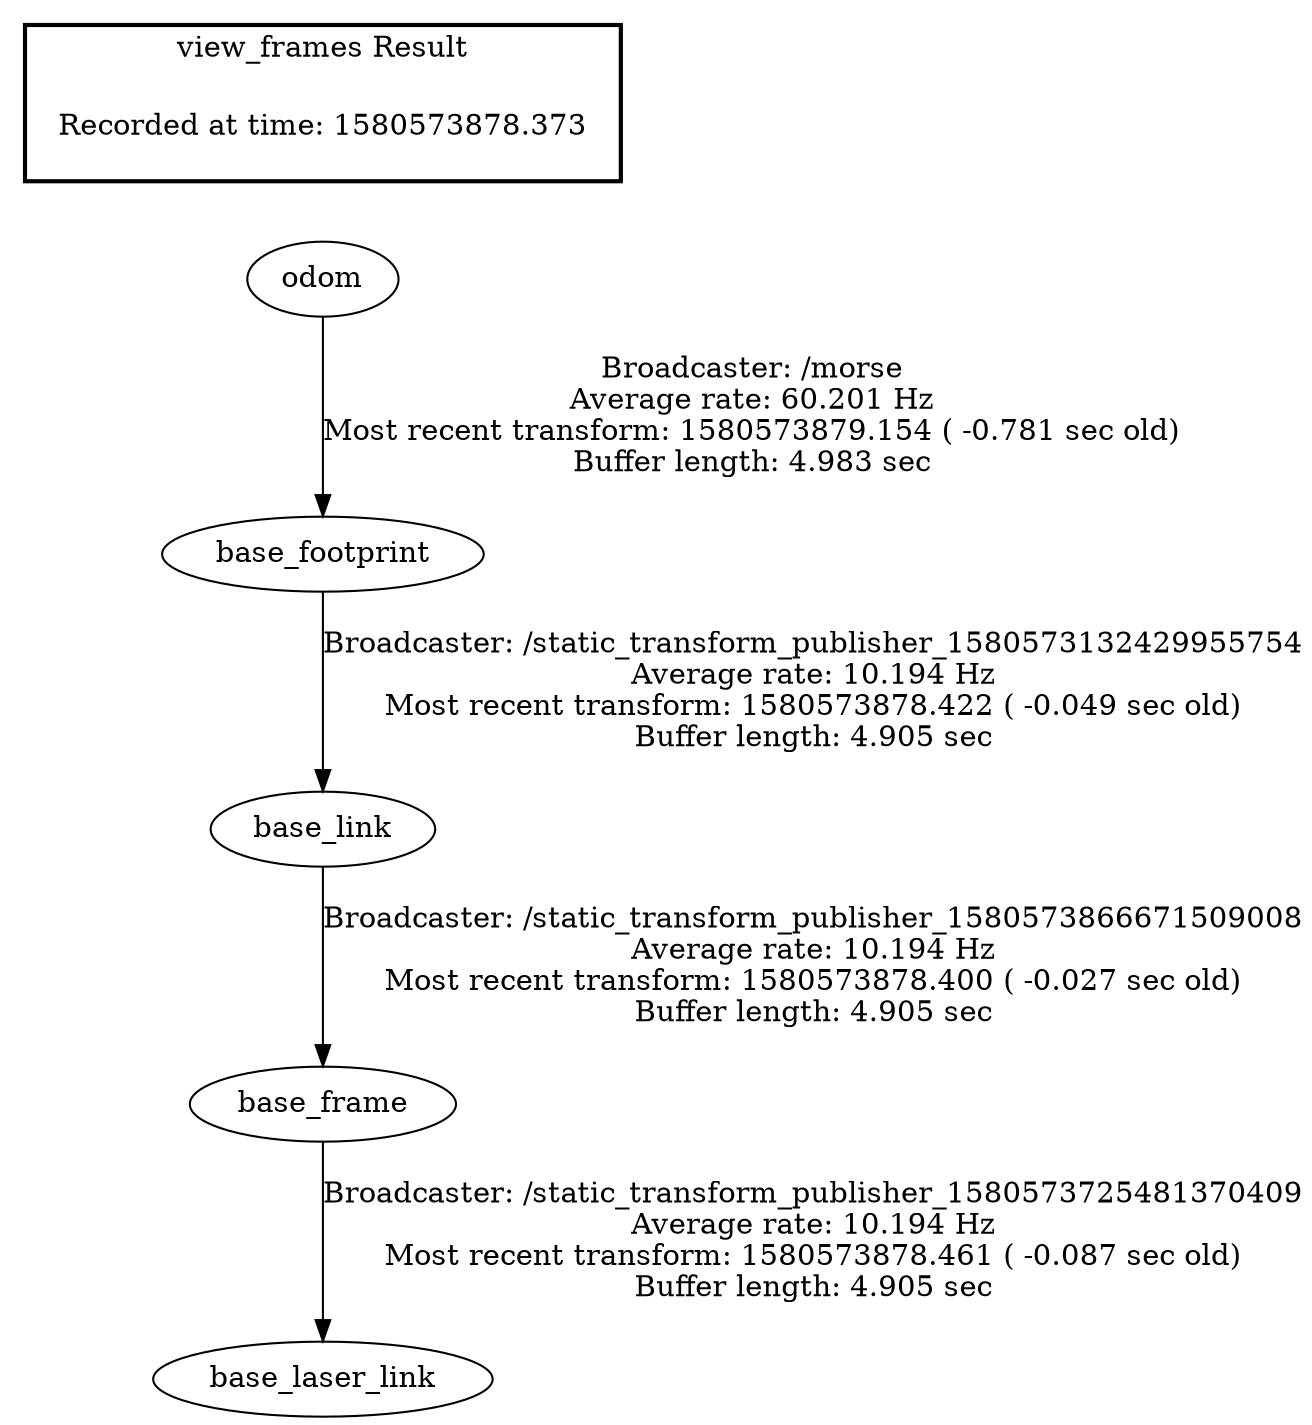 digraph G {
"base_link" -> "base_frame"[label="Broadcaster: /static_transform_publisher_1580573866671509008\nAverage rate: 10.194 Hz\nMost recent transform: 1580573878.400 ( -0.027 sec old)\nBuffer length: 4.905 sec\n"];
"base_footprint" -> "base_link"[label="Broadcaster: /static_transform_publisher_1580573132429955754\nAverage rate: 10.194 Hz\nMost recent transform: 1580573878.422 ( -0.049 sec old)\nBuffer length: 4.905 sec\n"];
"odom" -> "base_footprint"[label="Broadcaster: /morse\nAverage rate: 60.201 Hz\nMost recent transform: 1580573879.154 ( -0.781 sec old)\nBuffer length: 4.983 sec\n"];
"base_frame" -> "base_laser_link"[label="Broadcaster: /static_transform_publisher_1580573725481370409\nAverage rate: 10.194 Hz\nMost recent transform: 1580573878.461 ( -0.087 sec old)\nBuffer length: 4.905 sec\n"];
edge [style=invis];
 subgraph cluster_legend { style=bold; color=black; label ="view_frames Result";
"Recorded at time: 1580573878.373"[ shape=plaintext ] ;
 }->"odom";
}